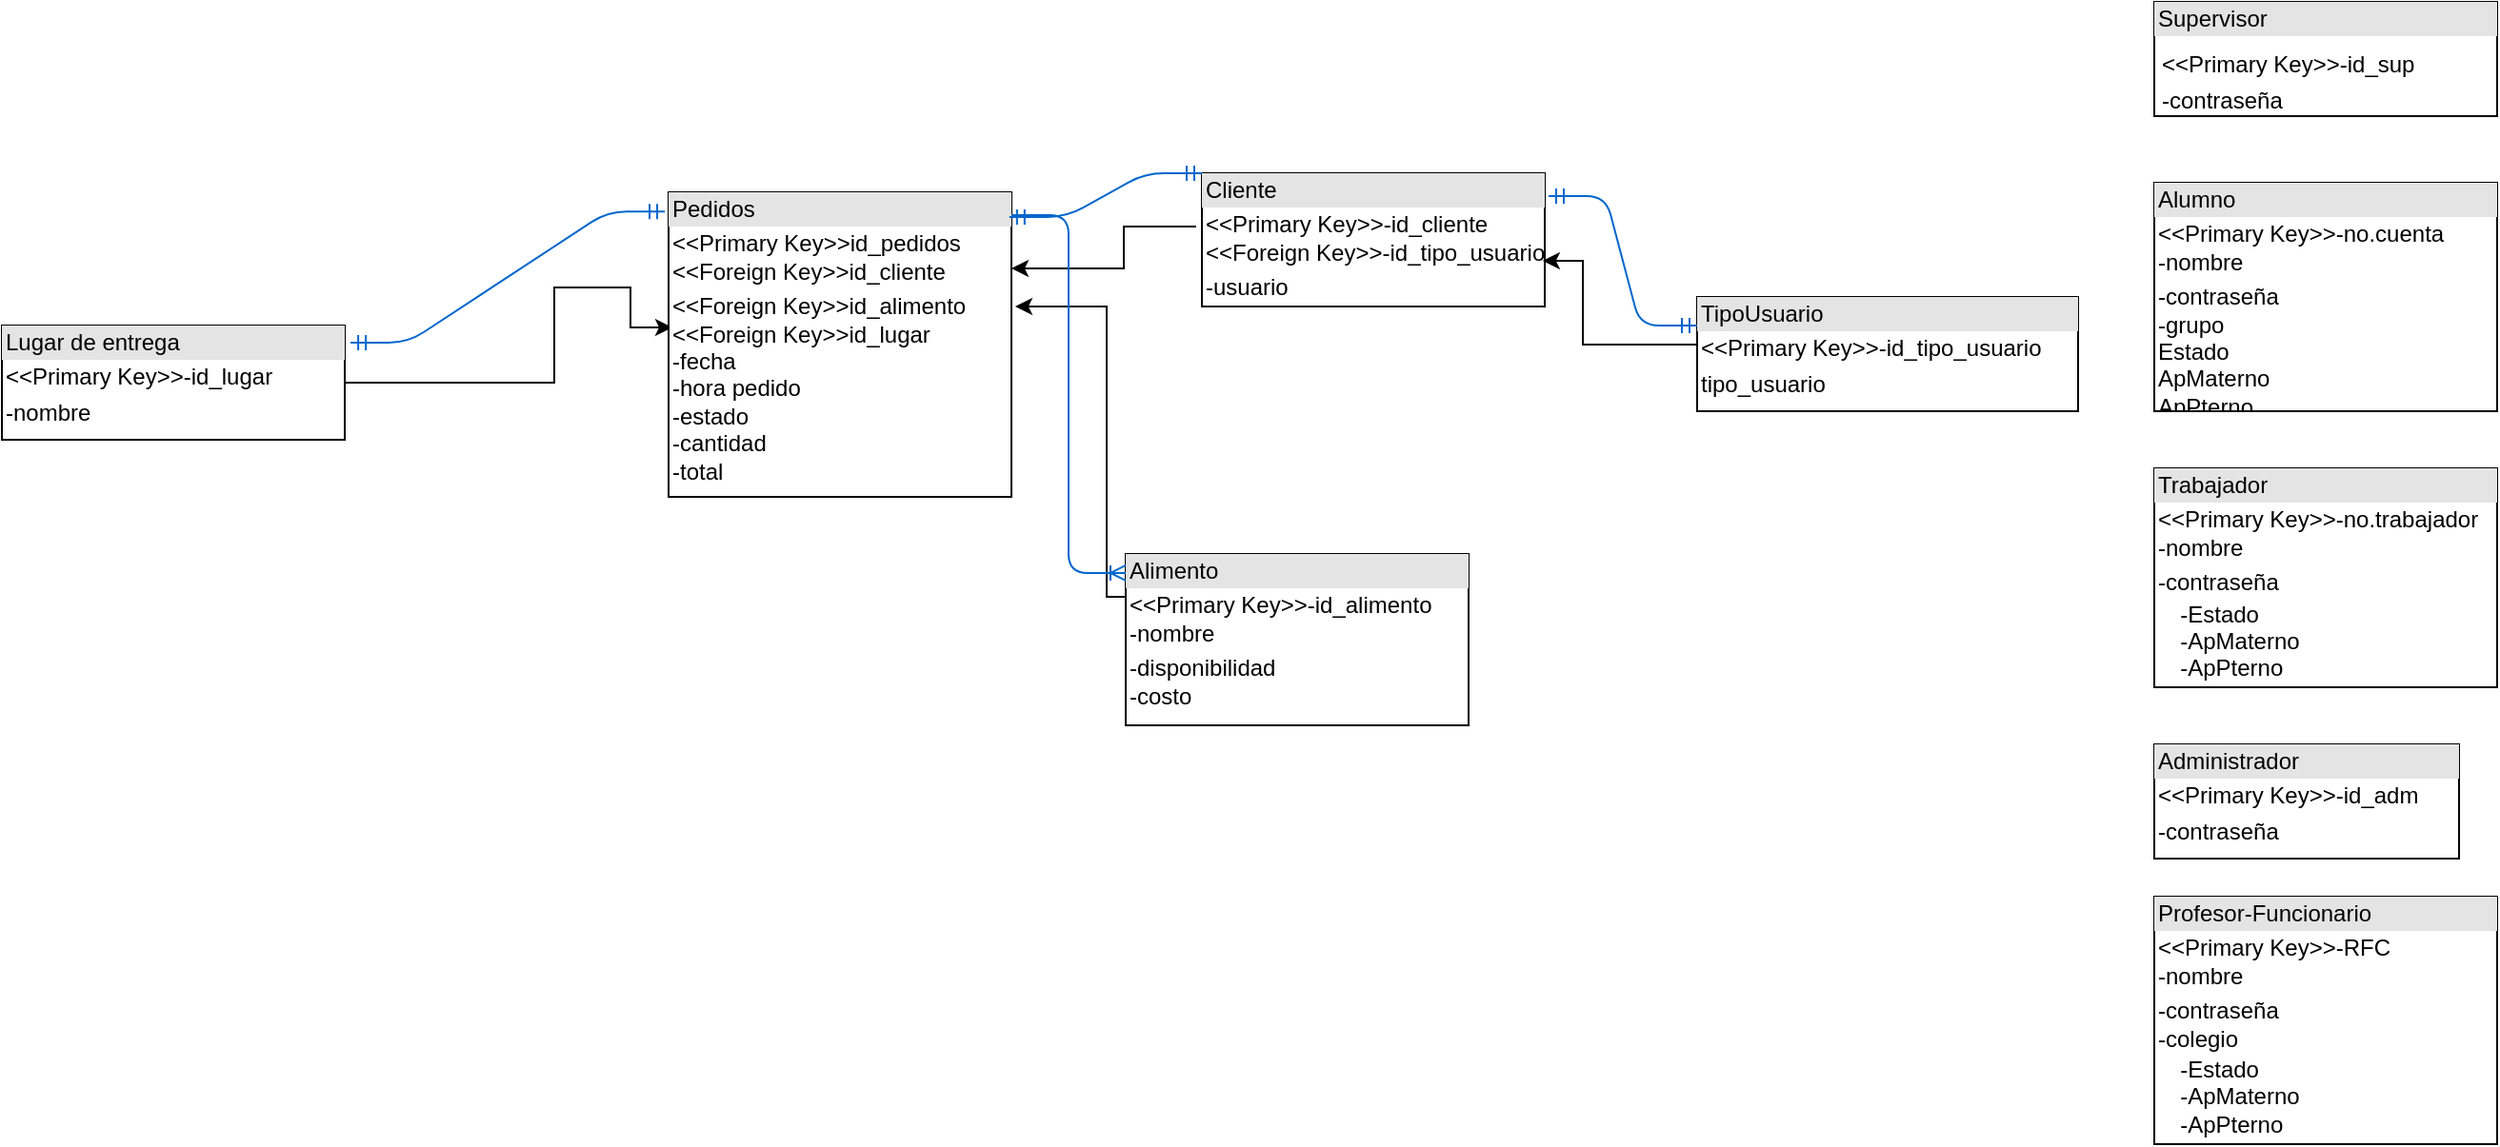 <mxfile version="13.1.3" type="google"><diagram id="z97Jfu45TfVYV6dwDde6" name="Page-1"><mxGraphModel dx="1068" dy="483" grid="1" gridSize="10" guides="1" tooltips="1" connect="1" arrows="1" fold="1" page="1" pageScale="1" pageWidth="827" pageHeight="1169" math="0" shadow="0"><root><mxCell id="0"/><mxCell id="1" parent="0"/><mxCell id="lwiwmf_K_psMtXek4bTh-1" value="&lt;div style=&quot;box-sizing: border-box ; width: 100% ; background: #e4e4e4 ; padding: 2px&quot;&gt;Alumno&lt;/div&gt;&lt;table style=&quot;width: 100% ; font-size: 1em&quot; cellpadding=&quot;2&quot; cellspacing=&quot;0&quot;&gt;&lt;tbody&gt;&lt;tr&gt;&lt;td&gt;&amp;lt;&amp;lt;Primary Key&amp;gt;&amp;gt;-no.cuenta&lt;br&gt;-nombre&lt;/td&gt;&lt;td&gt;&lt;br&gt;&lt;/td&gt;&lt;/tr&gt;&lt;tr&gt;&lt;td&gt;-contraseña&lt;br&gt;-grupo&lt;br&gt;Estado&lt;br&gt;ApMaterno&lt;br&gt;ApPterno&lt;/td&gt;&lt;td&gt;&lt;br&gt;&lt;/td&gt;&lt;/tr&gt;&lt;tr&gt;&lt;td&gt;&lt;/td&gt;&lt;td&gt;&lt;br&gt;&lt;/td&gt;&lt;/tr&gt;&lt;/tbody&gt;&lt;/table&gt;" style="verticalAlign=top;align=left;overflow=fill;html=1;" parent="1" vertex="1"><mxGeometry x="1230" y="285" width="180" height="120" as="geometry"/></mxCell><mxCell id="lwiwmf_K_psMtXek4bTh-2" value="&lt;div style=&quot;box-sizing: border-box ; width: 100% ; background: #e4e4e4 ; padding: 2px&quot;&gt;Trabajador&lt;/div&gt;&lt;table style=&quot;width: 100% ; font-size: 1em&quot; cellpadding=&quot;2&quot; cellspacing=&quot;0&quot;&gt;&lt;tbody&gt;&lt;tr&gt;&lt;td&gt;&amp;lt;&amp;lt;Primary Key&amp;gt;&amp;gt;-no.trabajador&lt;br&gt;-nombre&lt;/td&gt;&lt;td&gt;&lt;br&gt;&lt;/td&gt;&lt;/tr&gt;&lt;tr&gt;&lt;td&gt;-contraseña&lt;br&gt;&lt;table cellpadding=&quot;2&quot; cellspacing=&quot;0&quot; style=&quot;font-size: 1em ; width: 180px&quot;&gt;&lt;tbody&gt;&lt;tr&gt;&lt;td&gt;&lt;/td&gt;&lt;td&gt;-Estado&lt;br&gt;-ApMaterno&lt;br&gt;-ApPterno&lt;/td&gt;&lt;td&gt;&lt;br&gt;&lt;/td&gt;&lt;/tr&gt;&lt;/tbody&gt;&lt;/table&gt;&lt;/td&gt;&lt;td&gt;&lt;br&gt;&lt;/td&gt;&lt;/tr&gt;&lt;tr&gt;&lt;td&gt;&lt;/td&gt;&lt;td&gt;&lt;br&gt;&lt;/td&gt;&lt;/tr&gt;&lt;/tbody&gt;&lt;/table&gt;" style="verticalAlign=top;align=left;overflow=fill;html=1;" parent="1" vertex="1"><mxGeometry x="1230" y="435" width="180" height="115" as="geometry"/></mxCell><mxCell id="lwiwmf_K_psMtXek4bTh-3" value="&lt;div style=&quot;box-sizing: border-box ; width: 100% ; background: #e4e4e4 ; padding: 2px&quot;&gt;Profesor-Funcionario&lt;/div&gt;&lt;table style=&quot;width: 100% ; font-size: 1em&quot; cellpadding=&quot;2&quot; cellspacing=&quot;0&quot;&gt;&lt;tbody&gt;&lt;tr&gt;&lt;td&gt;&amp;lt;&amp;lt;Primary Key&amp;gt;&amp;gt;-RFC&lt;br&gt;-nombre&lt;/td&gt;&lt;td&gt;&lt;br&gt;&lt;/td&gt;&lt;/tr&gt;&lt;tr&gt;&lt;td&gt;-contraseña&lt;br&gt;-colegio&lt;br&gt;&lt;table cellpadding=&quot;2&quot; cellspacing=&quot;0&quot; style=&quot;font-size: 1em ; width: 180px&quot;&gt;&lt;tbody&gt;&lt;tr&gt;&lt;td&gt;&lt;/td&gt;&lt;td&gt;-Estado&lt;br&gt;-ApMaterno&lt;br&gt;-ApPterno&lt;/td&gt;&lt;td&gt;&lt;br&gt;&lt;/td&gt;&lt;/tr&gt;&lt;/tbody&gt;&lt;/table&gt;&lt;br&gt;&lt;br&gt;&lt;/td&gt;&lt;td&gt;&lt;br&gt;&lt;/td&gt;&lt;/tr&gt;&lt;tr&gt;&lt;td&gt;&lt;/td&gt;&lt;td&gt;&lt;br&gt;&lt;/td&gt;&lt;/tr&gt;&lt;/tbody&gt;&lt;/table&gt;" style="verticalAlign=top;align=left;overflow=fill;html=1;" parent="1" vertex="1"><mxGeometry x="1230" y="660" width="180" height="130" as="geometry"/></mxCell><mxCell id="lwiwmf_K_psMtXek4bTh-4" value="&lt;div style=&quot;box-sizing: border-box ; width: 100% ; background: #e4e4e4 ; padding: 2px&quot;&gt;Administrador&lt;/div&gt;&lt;table style=&quot;width: 100% ; font-size: 1em&quot; cellpadding=&quot;2&quot; cellspacing=&quot;0&quot;&gt;&lt;tbody&gt;&lt;tr&gt;&lt;td&gt;&amp;lt;&amp;lt;Primary Key&amp;gt;&amp;gt;-id_adm&lt;br&gt;&lt;/td&gt;&lt;td&gt;&lt;br&gt;&lt;/td&gt;&lt;/tr&gt;&lt;tr&gt;&lt;td&gt;-contraseña&lt;br&gt;&lt;/td&gt;&lt;td&gt;&lt;br&gt;&lt;/td&gt;&lt;/tr&gt;&lt;tr&gt;&lt;td&gt;&lt;/td&gt;&lt;td&gt;&lt;br&gt;&lt;/td&gt;&lt;/tr&gt;&lt;/tbody&gt;&lt;/table&gt;" style="verticalAlign=top;align=left;overflow=fill;html=1;" parent="1" vertex="1"><mxGeometry x="1230" y="580" width="160" height="60" as="geometry"/></mxCell><mxCell id="5JtFMUYLmtOBkHBDLy0N-10" style="edgeStyle=orthogonalEdgeStyle;rounded=0;orthogonalLoop=1;jettySize=auto;html=1;entryX=0.011;entryY=0.444;entryDx=0;entryDy=0;entryPerimeter=0;strokeColor=#000000;" parent="1" source="lwiwmf_K_psMtXek4bTh-6" target="lwiwmf_K_psMtXek4bTh-10" edge="1"><mxGeometry relative="1" as="geometry"><Array as="points"><mxPoint x="390" y="390"/><mxPoint x="390" y="340"/><mxPoint x="430" y="340"/><mxPoint x="430" y="361"/></Array></mxGeometry></mxCell><mxCell id="lwiwmf_K_psMtXek4bTh-6" value="&lt;div style=&quot;box-sizing: border-box ; width: 100% ; background: #e4e4e4 ; padding: 2px&quot;&gt;Lugar de entrega&lt;/div&gt;&lt;table style=&quot;width: 100% ; font-size: 1em&quot; cellpadding=&quot;2&quot; cellspacing=&quot;0&quot;&gt;&lt;tbody&gt;&lt;tr&gt;&lt;td&gt;&amp;lt;&amp;lt;Primary Key&amp;gt;&amp;gt;-id_lugar&lt;br&gt;&lt;/td&gt;&lt;td&gt;&lt;br&gt;&lt;/td&gt;&lt;/tr&gt;&lt;tr&gt;&lt;td&gt;-nombre&lt;br&gt;&lt;/td&gt;&lt;td&gt;&lt;br&gt;&lt;/td&gt;&lt;/tr&gt;&lt;tr&gt;&lt;td&gt;&lt;/td&gt;&lt;td&gt;&lt;br&gt;&lt;/td&gt;&lt;/tr&gt;&lt;/tbody&gt;&lt;/table&gt;" style="verticalAlign=top;align=left;overflow=fill;html=1;" parent="1" vertex="1"><mxGeometry x="100" y="360" width="180" height="60" as="geometry"/></mxCell><mxCell id="5JtFMUYLmtOBkHBDLy0N-8" style="edgeStyle=orthogonalEdgeStyle;rounded=0;orthogonalLoop=1;jettySize=auto;html=1;exitX=0;exitY=0.25;exitDx=0;exitDy=0;entryX=1.011;entryY=0.375;entryDx=0;entryDy=0;entryPerimeter=0;" parent="1" source="lwiwmf_K_psMtXek4bTh-7" target="lwiwmf_K_psMtXek4bTh-10" edge="1"><mxGeometry relative="1" as="geometry"><Array as="points"><mxPoint x="680" y="503"/><mxPoint x="680" y="350"/></Array></mxGeometry></mxCell><mxCell id="lwiwmf_K_psMtXek4bTh-7" value="&lt;div style=&quot;box-sizing: border-box ; width: 100% ; background: #e4e4e4 ; padding: 2px&quot;&gt;Alimento&lt;/div&gt;&lt;table style=&quot;width: 100% ; font-size: 1em&quot; cellpadding=&quot;2&quot; cellspacing=&quot;0&quot;&gt;&lt;tbody&gt;&lt;tr&gt;&lt;td&gt;&amp;lt;&amp;lt;Primary Key&amp;gt;&amp;gt;-id_alimento&lt;br&gt;-nombre&lt;/td&gt;&lt;td&gt;&lt;br&gt;&lt;/td&gt;&lt;/tr&gt;&lt;tr&gt;&lt;td&gt;-disponibilidad&lt;br&gt;-costo&lt;/td&gt;&lt;td&gt;&lt;br&gt;&lt;/td&gt;&lt;/tr&gt;&lt;tr&gt;&lt;td&gt;&lt;/td&gt;&lt;td&gt;&lt;br&gt;&lt;/td&gt;&lt;/tr&gt;&lt;/tbody&gt;&lt;/table&gt;" style="verticalAlign=top;align=left;overflow=fill;html=1;" parent="1" vertex="1"><mxGeometry x="690" y="480" width="180" height="90" as="geometry"/></mxCell><mxCell id="5JtFMUYLmtOBkHBDLy0N-7" style="edgeStyle=orthogonalEdgeStyle;rounded=0;orthogonalLoop=1;jettySize=auto;html=1;entryX=1;entryY=0.25;entryDx=0;entryDy=0;exitX=-0.017;exitY=0.4;exitDx=0;exitDy=0;exitPerimeter=0;" parent="1" source="lwiwmf_K_psMtXek4bTh-9" target="lwiwmf_K_psMtXek4bTh-10" edge="1"><mxGeometry relative="1" as="geometry"><Array as="points"><mxPoint x="689" y="308"/><mxPoint x="689" y="330"/></Array></mxGeometry></mxCell><mxCell id="lwiwmf_K_psMtXek4bTh-9" value="&lt;div style=&quot;box-sizing: border-box ; width: 100% ; background: #e4e4e4 ; padding: 2px&quot;&gt;Cliente&lt;/div&gt;&lt;table style=&quot;width: 100% ; font-size: 1em&quot; cellpadding=&quot;2&quot; cellspacing=&quot;0&quot;&gt;&lt;tbody&gt;&lt;tr&gt;&lt;td&gt;&amp;lt;&amp;lt;Primary Key&amp;gt;&amp;gt;-id_cliente&lt;br&gt;&amp;lt;&amp;lt;Foreign Key&amp;gt;&amp;gt;-id_tipo_usuario&lt;/td&gt;&lt;td&gt;&lt;br&gt;&lt;/td&gt;&lt;/tr&gt;&lt;tr&gt;&lt;td&gt;-usuario&lt;br&gt;&lt;/td&gt;&lt;td&gt;&lt;br&gt;&lt;/td&gt;&lt;/tr&gt;&lt;tr&gt;&lt;td&gt;&lt;/td&gt;&lt;td&gt;&lt;br&gt;&lt;/td&gt;&lt;/tr&gt;&lt;/tbody&gt;&lt;/table&gt;" style="verticalAlign=top;align=left;overflow=fill;html=1;" parent="1" vertex="1"><mxGeometry x="730" y="280" width="180" height="70" as="geometry"/></mxCell><mxCell id="lwiwmf_K_psMtXek4bTh-10" value="&lt;div style=&quot;box-sizing: border-box ; width: 100% ; background: #e4e4e4 ; padding: 2px&quot;&gt;Pedidos&lt;/div&gt;&lt;table style=&quot;width: 100% ; font-size: 1em&quot; cellpadding=&quot;2&quot; cellspacing=&quot;0&quot;&gt;&lt;tbody&gt;&lt;tr&gt;&lt;td&gt;&amp;lt;&amp;lt;Primary Key&amp;gt;&amp;gt;id_pedidos&lt;br&gt;&amp;lt;&amp;lt;Foreign Key&amp;gt;&amp;gt;id_cliente&lt;br&gt;&lt;/td&gt;&lt;td&gt;&lt;br&gt;&lt;/td&gt;&lt;/tr&gt;&lt;tr&gt;&lt;td&gt;&amp;lt;&amp;lt;Foreign Key&amp;gt;&amp;gt;id_alimento&lt;br&gt;&amp;lt;&amp;lt;Foreign Key&amp;gt;&amp;gt;id_lugar&lt;br&gt;-fecha&lt;br&gt;-hora pedido&lt;br&gt;-estado&lt;br&gt;-cantidad&lt;br&gt;-total&lt;/td&gt;&lt;td&gt;&lt;br&gt;&lt;/td&gt;&lt;/tr&gt;&lt;tr&gt;&lt;td&gt;&lt;/td&gt;&lt;td&gt;&lt;br&gt;&lt;/td&gt;&lt;/tr&gt;&lt;/tbody&gt;&lt;/table&gt;" style="verticalAlign=top;align=left;overflow=fill;html=1;" parent="1" vertex="1"><mxGeometry x="450" y="290" width="180" height="160" as="geometry"/></mxCell><mxCell id="SLOlTxuA1vL9wEVe7jpc-15" style="edgeStyle=orthogonalEdgeStyle;rounded=0;orthogonalLoop=1;jettySize=auto;html=1;entryX=0.994;entryY=0.657;entryDx=0;entryDy=0;entryPerimeter=0;" parent="1" source="lwiwmf_K_psMtXek4bTh-11" target="lwiwmf_K_psMtXek4bTh-9" edge="1"><mxGeometry relative="1" as="geometry"><Array as="points"><mxPoint x="930" y="370"/><mxPoint x="930" y="326"/></Array></mxGeometry></mxCell><mxCell id="lwiwmf_K_psMtXek4bTh-11" value="&lt;div style=&quot;box-sizing: border-box ; width: 100% ; background: #e4e4e4 ; padding: 2px&quot;&gt;TipoUsuario&lt;/div&gt;&lt;table style=&quot;width: 100% ; font-size: 1em&quot; cellpadding=&quot;2&quot; cellspacing=&quot;0&quot;&gt;&lt;tbody&gt;&lt;tr&gt;&lt;td&gt;&amp;lt;&amp;lt;Primary Key&amp;gt;&amp;gt;-id_tipo_usuario&lt;br&gt;&lt;/td&gt;&lt;td&gt;&lt;br&gt;&lt;/td&gt;&lt;/tr&gt;&lt;tr&gt;&lt;td&gt;tipo_usuario&lt;br&gt;&lt;/td&gt;&lt;td&gt;&lt;br&gt;&lt;/td&gt;&lt;/tr&gt;&lt;tr&gt;&lt;td&gt;&lt;/td&gt;&lt;td&gt;&lt;br&gt;&lt;/td&gt;&lt;/tr&gt;&lt;/tbody&gt;&lt;/table&gt;" style="verticalAlign=top;align=left;overflow=fill;html=1;" parent="1" vertex="1"><mxGeometry x="990" y="345" width="200" height="60" as="geometry"/></mxCell><mxCell id="0snl2OGpJ42jtWesajxE-6" value="&lt;div style=&quot;box-sizing: border-box ; width: 100% ; background: #e4e4e4 ; padding: 2px&quot;&gt;Supervisor&lt;/div&gt;&lt;table style=&quot;width: 100% ; font-size: 1em&quot; cellpadding=&quot;2&quot; cellspacing=&quot;0&quot;&gt;&lt;tbody&gt;&lt;tr&gt;&lt;td&gt;&lt;table cellpadding=&quot;2&quot; cellspacing=&quot;0&quot; style=&quot;font-size: 1em ; width: 176px&quot;&gt;&lt;tbody&gt;&lt;tr&gt;&lt;td&gt;&lt;/td&gt;&lt;/tr&gt;&lt;tr&gt;&lt;td&gt;&amp;lt;&amp;lt;Primary Key&amp;gt;&amp;gt;-id_sup&lt;br&gt;&lt;/td&gt;&lt;td&gt;&lt;br&gt;&lt;/td&gt;&lt;/tr&gt;&lt;tr&gt;&lt;td&gt;-contraseña&lt;br&gt;&lt;/td&gt;&lt;td&gt;&lt;br&gt;&lt;/td&gt;&lt;/tr&gt;&lt;/tbody&gt;&lt;/table&gt;&lt;/td&gt;&lt;td&gt;&lt;br&gt;&lt;/td&gt;&lt;/tr&gt;&lt;tr&gt;&lt;td&gt;&lt;/td&gt;&lt;td&gt;&lt;br&gt;&lt;/td&gt;&lt;/tr&gt;&lt;tr&gt;&lt;td&gt;&lt;/td&gt;&lt;td&gt;&lt;br&gt;&lt;/td&gt;&lt;/tr&gt;&lt;/tbody&gt;&lt;/table&gt;" style="verticalAlign=top;align=left;overflow=fill;html=1;" parent="1" vertex="1"><mxGeometry x="1230" y="190" width="180" height="60" as="geometry"/></mxCell><mxCell id="to_p35eM7lXGoDPQYztP-11" value="" style="edgeStyle=entityRelationEdgeStyle;fontSize=12;html=1;endArrow=ERmandOne;startArrow=ERmandOne;entryX=-0.011;entryY=0.063;entryDx=0;entryDy=0;entryPerimeter=0;strokeColor=#0066CC;exitX=1.017;exitY=0.15;exitDx=0;exitDy=0;exitPerimeter=0;" edge="1" parent="1" source="lwiwmf_K_psMtXek4bTh-6" target="lwiwmf_K_psMtXek4bTh-10"><mxGeometry width="100" height="100" relative="1" as="geometry"><mxPoint x="282" y="382" as="sourcePoint"/><mxPoint x="630" y="300" as="targetPoint"/></mxGeometry></mxCell><mxCell id="to_p35eM7lXGoDPQYztP-16" value="" style="edgeStyle=entityRelationEdgeStyle;fontSize=12;html=1;endArrow=ERmandOne;startArrow=ERmandOne;strokeColor=#0066CC;entryX=0;entryY=0;entryDx=0;entryDy=0;exitX=0.994;exitY=0.081;exitDx=0;exitDy=0;exitPerimeter=0;" edge="1" parent="1" source="lwiwmf_K_psMtXek4bTh-10" target="lwiwmf_K_psMtXek4bTh-9"><mxGeometry width="100" height="100" relative="1" as="geometry"><mxPoint x="640" y="300" as="sourcePoint"/><mxPoint x="870" y="410" as="targetPoint"/></mxGeometry></mxCell><mxCell id="to_p35eM7lXGoDPQYztP-17" value="" style="edgeStyle=entityRelationEdgeStyle;fontSize=12;html=1;endArrow=ERoneToMany;strokeColor=#0066CC;exitX=1;exitY=0.075;exitDx=0;exitDy=0;exitPerimeter=0;entryX=0;entryY=0.111;entryDx=0;entryDy=0;entryPerimeter=0;" edge="1" parent="1" source="lwiwmf_K_psMtXek4bTh-10" target="lwiwmf_K_psMtXek4bTh-7"><mxGeometry width="100" height="100" relative="1" as="geometry"><mxPoint x="660" y="400" as="sourcePoint"/><mxPoint x="760" y="300" as="targetPoint"/></mxGeometry></mxCell><mxCell id="to_p35eM7lXGoDPQYztP-18" value="" style="edgeStyle=entityRelationEdgeStyle;fontSize=12;html=1;endArrow=ERmandOne;startArrow=ERmandOne;strokeColor=#0066CC;exitX=1.011;exitY=0.171;exitDx=0;exitDy=0;exitPerimeter=0;entryX=0;entryY=0.25;entryDx=0;entryDy=0;" edge="1" parent="1" source="lwiwmf_K_psMtXek4bTh-9" target="lwiwmf_K_psMtXek4bTh-11"><mxGeometry width="100" height="100" relative="1" as="geometry"><mxPoint x="900" y="400" as="sourcePoint"/><mxPoint x="1000" y="300" as="targetPoint"/></mxGeometry></mxCell></root></mxGraphModel></diagram></mxfile>